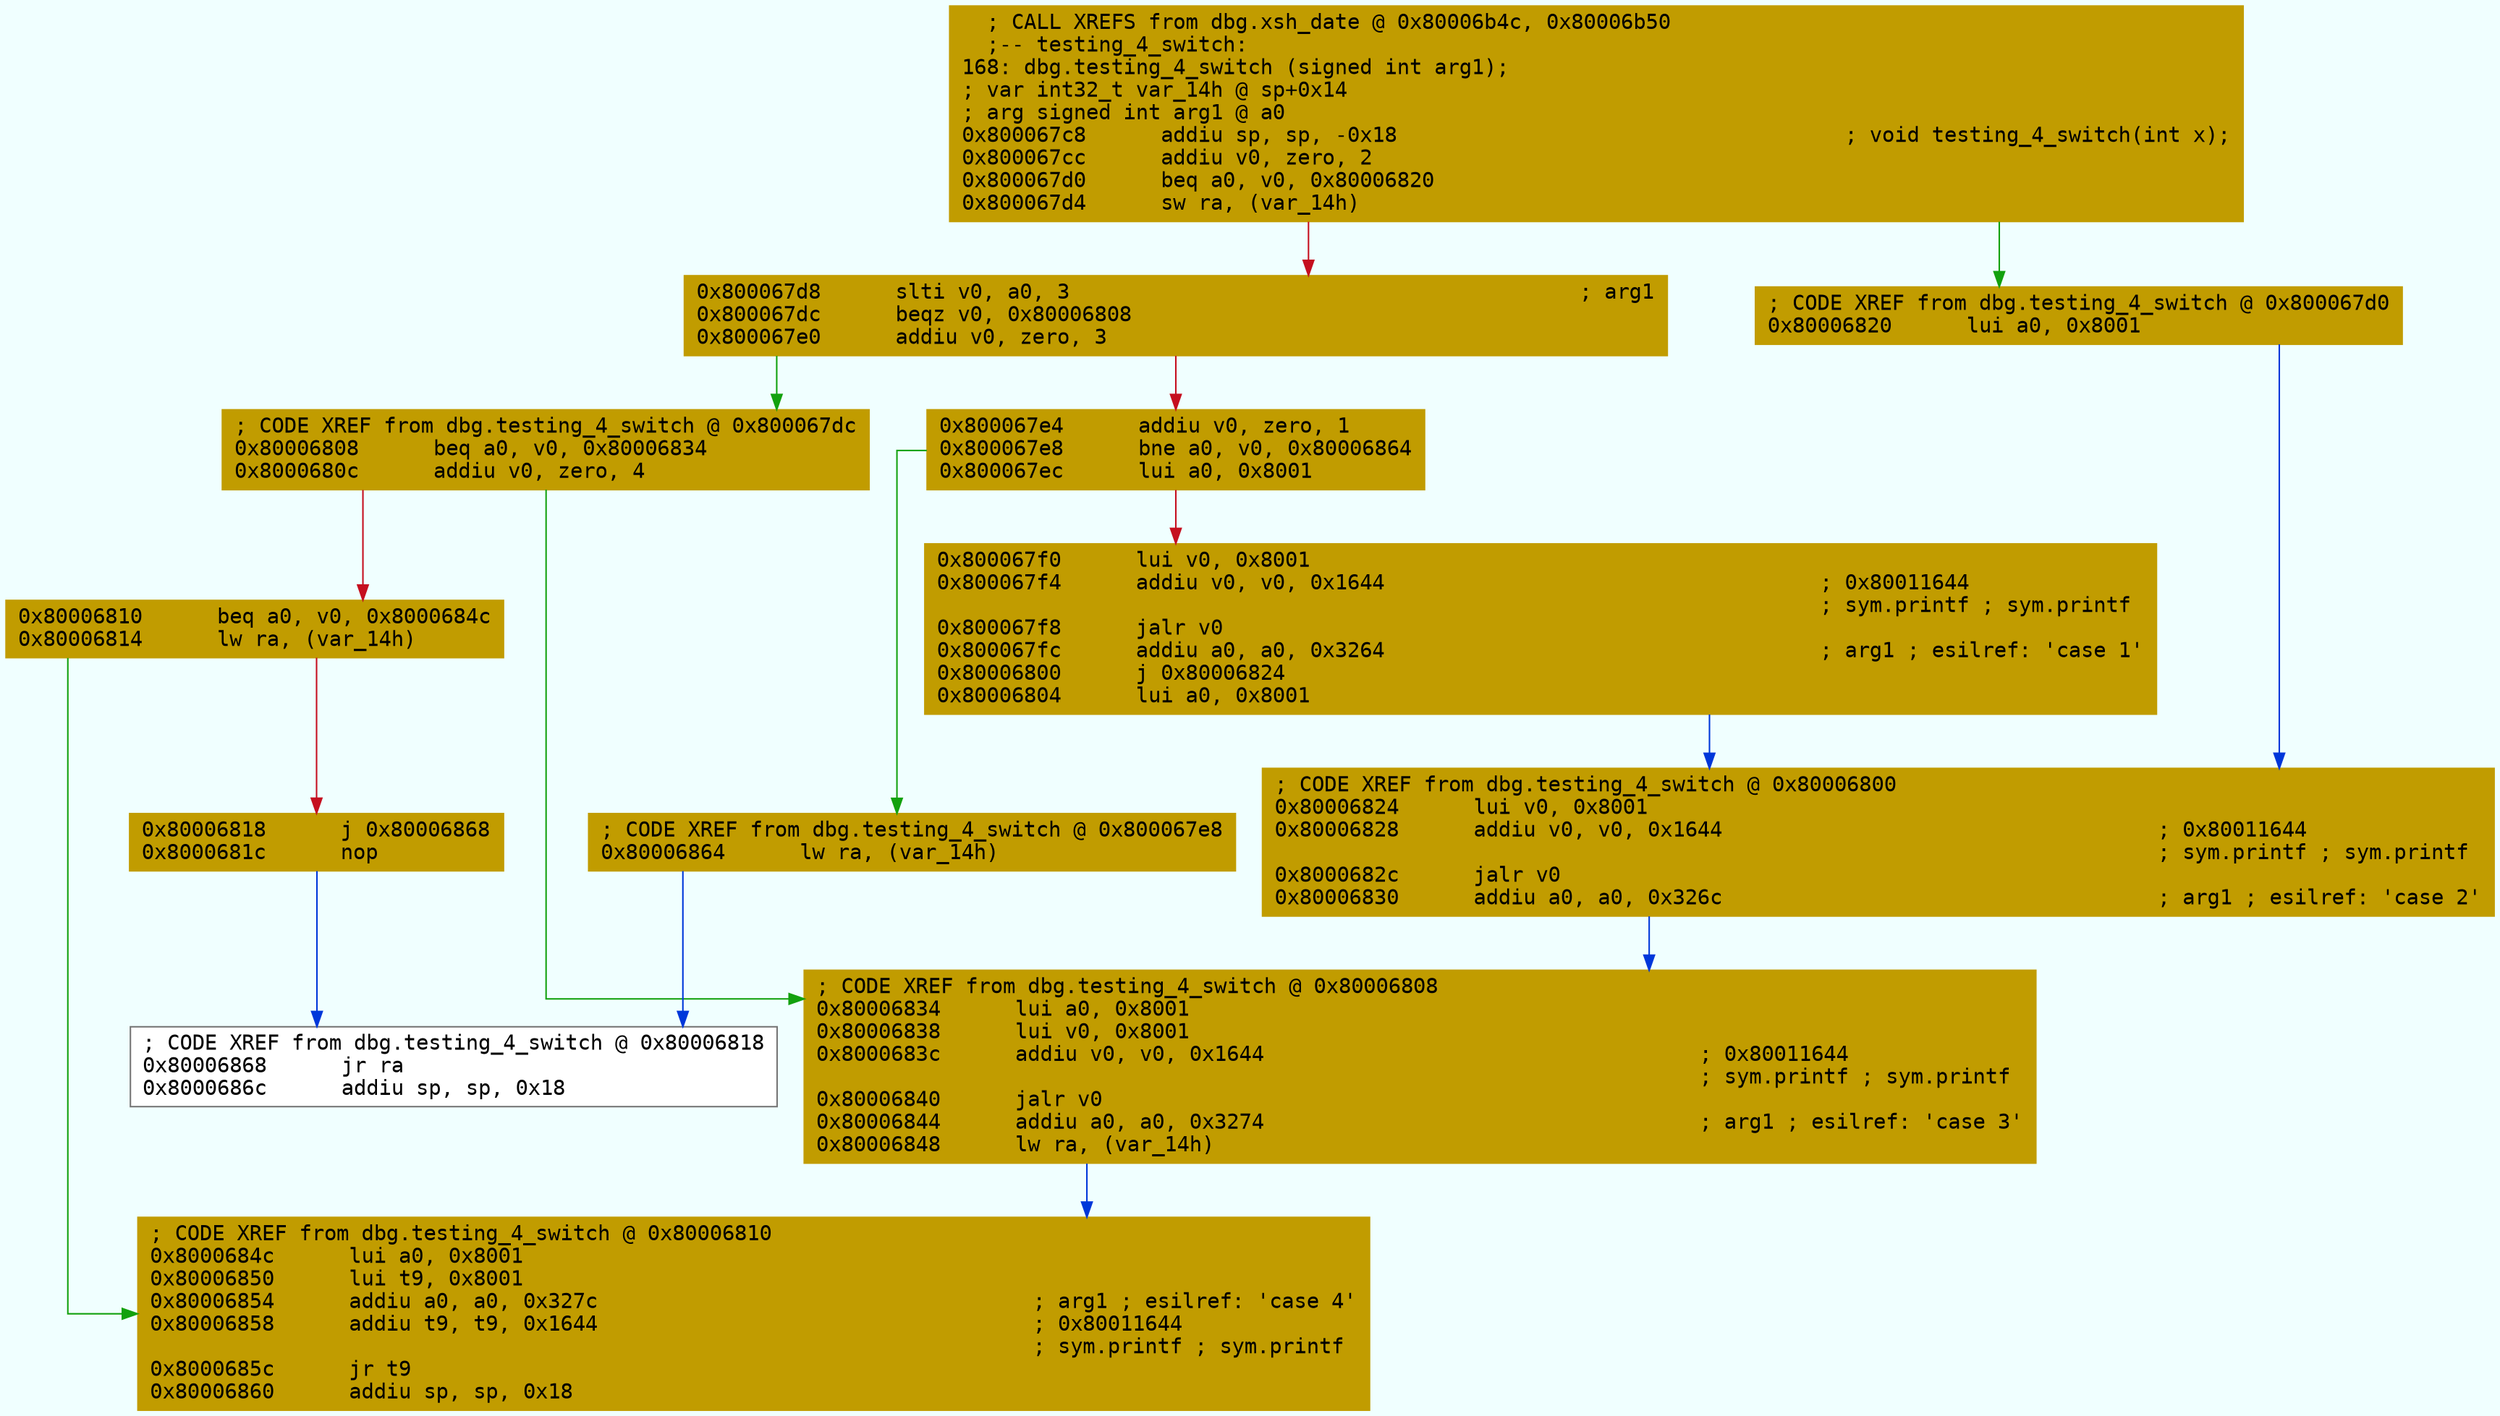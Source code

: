 digraph code {
	graph [bgcolor=azure fontsize=8 fontname="Courier" splines="ortho"];
	node [fillcolor=gray style=filled shape=box];
	edge [arrowhead="normal"];
	"0x800067c8" [URL="dbg.testing_4_switch/0x800067c8", fillcolor="#c19c00",color="#c19c00", fontname="Courier",label="  ; CALL XREFS from dbg.xsh_date @ 0x80006b4c, 0x80006b50\l  ;-- testing_4_switch:\l168: dbg.testing_4_switch (signed int arg1);\l; var int32_t var_14h @ sp+0x14\l; arg signed int arg1 @ a0\l0x800067c8      addiu sp, sp, -0x18                                    ; void testing_4_switch(int x);\l0x800067cc      addiu v0, zero, 2\l0x800067d0      beq a0, v0, 0x80006820\l0x800067d4      sw ra, (var_14h)\l"]
	"0x800067d8" [URL="dbg.testing_4_switch/0x800067d8", fillcolor="#c19c00",color="#c19c00", fontname="Courier",label="0x800067d8      slti v0, a0, 3                                         ; arg1\l0x800067dc      beqz v0, 0x80006808\l0x800067e0      addiu v0, zero, 3\l"]
	"0x800067e4" [URL="dbg.testing_4_switch/0x800067e4", fillcolor="#c19c00",color="#c19c00", fontname="Courier",label="0x800067e4      addiu v0, zero, 1\l0x800067e8      bne a0, v0, 0x80006864\l0x800067ec      lui a0, 0x8001\l"]
	"0x800067f0" [URL="dbg.testing_4_switch/0x800067f0", fillcolor="#c19c00",color="#c19c00", fontname="Courier",label="0x800067f0      lui v0, 0x8001\l0x800067f4      addiu v0, v0, 0x1644                                   ; 0x80011644\l                                                                       ; sym.printf ; sym.printf\l0x800067f8      jalr v0\l0x800067fc      addiu a0, a0, 0x3264                                   ; arg1 ; esilref: 'case 1'\l0x80006800      j 0x80006824\l0x80006804      lui a0, 0x8001\l"]
	"0x80006808" [URL="dbg.testing_4_switch/0x80006808", fillcolor="#c19c00",color="#c19c00", fontname="Courier",label="; CODE XREF from dbg.testing_4_switch @ 0x800067dc\l0x80006808      beq a0, v0, 0x80006834\l0x8000680c      addiu v0, zero, 4\l"]
	"0x80006810" [URL="dbg.testing_4_switch/0x80006810", fillcolor="#c19c00",color="#c19c00", fontname="Courier",label="0x80006810      beq a0, v0, 0x8000684c\l0x80006814      lw ra, (var_14h)\l"]
	"0x80006818" [URL="dbg.testing_4_switch/0x80006818", fillcolor="#c19c00",color="#c19c00", fontname="Courier",label="0x80006818      j 0x80006868\l0x8000681c      nop\l"]
	"0x80006820" [URL="dbg.testing_4_switch/0x80006820", fillcolor="#c19c00",color="#c19c00", fontname="Courier",label="; CODE XREF from dbg.testing_4_switch @ 0x800067d0\l0x80006820      lui a0, 0x8001\l"]
	"0x80006824" [URL="dbg.testing_4_switch/0x80006824", fillcolor="#c19c00",color="#c19c00", fontname="Courier",label="; CODE XREF from dbg.testing_4_switch @ 0x80006800\l0x80006824      lui v0, 0x8001\l0x80006828      addiu v0, v0, 0x1644                                   ; 0x80011644\l                                                                       ; sym.printf ; sym.printf\l0x8000682c      jalr v0\l0x80006830      addiu a0, a0, 0x326c                                   ; arg1 ; esilref: 'case 2'\l"]
	"0x80006834" [URL="dbg.testing_4_switch/0x80006834", fillcolor="#c19c00",color="#c19c00", fontname="Courier",label="; CODE XREF from dbg.testing_4_switch @ 0x80006808\l0x80006834      lui a0, 0x8001\l0x80006838      lui v0, 0x8001\l0x8000683c      addiu v0, v0, 0x1644                                   ; 0x80011644\l                                                                       ; sym.printf ; sym.printf\l0x80006840      jalr v0\l0x80006844      addiu a0, a0, 0x3274                                   ; arg1 ; esilref: 'case 3'\l0x80006848      lw ra, (var_14h)\l"]
	"0x8000684c" [URL="dbg.testing_4_switch/0x8000684c", fillcolor="#c19c00",color="#c19c00", fontname="Courier",label="; CODE XREF from dbg.testing_4_switch @ 0x80006810\l0x8000684c      lui a0, 0x8001\l0x80006850      lui t9, 0x8001\l0x80006854      addiu a0, a0, 0x327c                                   ; arg1 ; esilref: 'case 4'\l0x80006858      addiu t9, t9, 0x1644                                   ; 0x80011644\l                                                                       ; sym.printf ; sym.printf\l0x8000685c      jr t9\l0x80006860      addiu sp, sp, 0x18\l"]
	"0x80006864" [URL="dbg.testing_4_switch/0x80006864", fillcolor="#c19c00",color="#c19c00", fontname="Courier",label="; CODE XREF from dbg.testing_4_switch @ 0x800067e8\l0x80006864      lw ra, (var_14h)\l"]
	"0x80006868" [URL="dbg.testing_4_switch/0x80006868", fillcolor="white",color="#767676", fontname="Courier",label="; CODE XREF from dbg.testing_4_switch @ 0x80006818\l0x80006868      jr ra\l0x8000686c      addiu sp, sp, 0x18\l"]
        "0x800067c8" -> "0x80006820" [color="#13a10e"];
        "0x800067c8" -> "0x800067d8" [color="#c50f1f"];
        "0x800067d8" -> "0x80006808" [color="#13a10e"];
        "0x800067d8" -> "0x800067e4" [color="#c50f1f"];
        "0x800067e4" -> "0x80006864" [color="#13a10e"];
        "0x800067e4" -> "0x800067f0" [color="#c50f1f"];
        "0x800067f0" -> "0x80006824" [color="#0037da"];
        "0x80006808" -> "0x80006834" [color="#13a10e"];
        "0x80006808" -> "0x80006810" [color="#c50f1f"];
        "0x80006810" -> "0x8000684c" [color="#13a10e"];
        "0x80006810" -> "0x80006818" [color="#c50f1f"];
        "0x80006818" -> "0x80006868" [color="#0037da"];
        "0x80006820" -> "0x80006824" [color="#0037da"];
        "0x80006824" -> "0x80006834" [color="#0037da"];
        "0x80006834" -> "0x8000684c" [color="#0037da"];
        "0x80006864" -> "0x80006868" [color="#0037da"];
}
